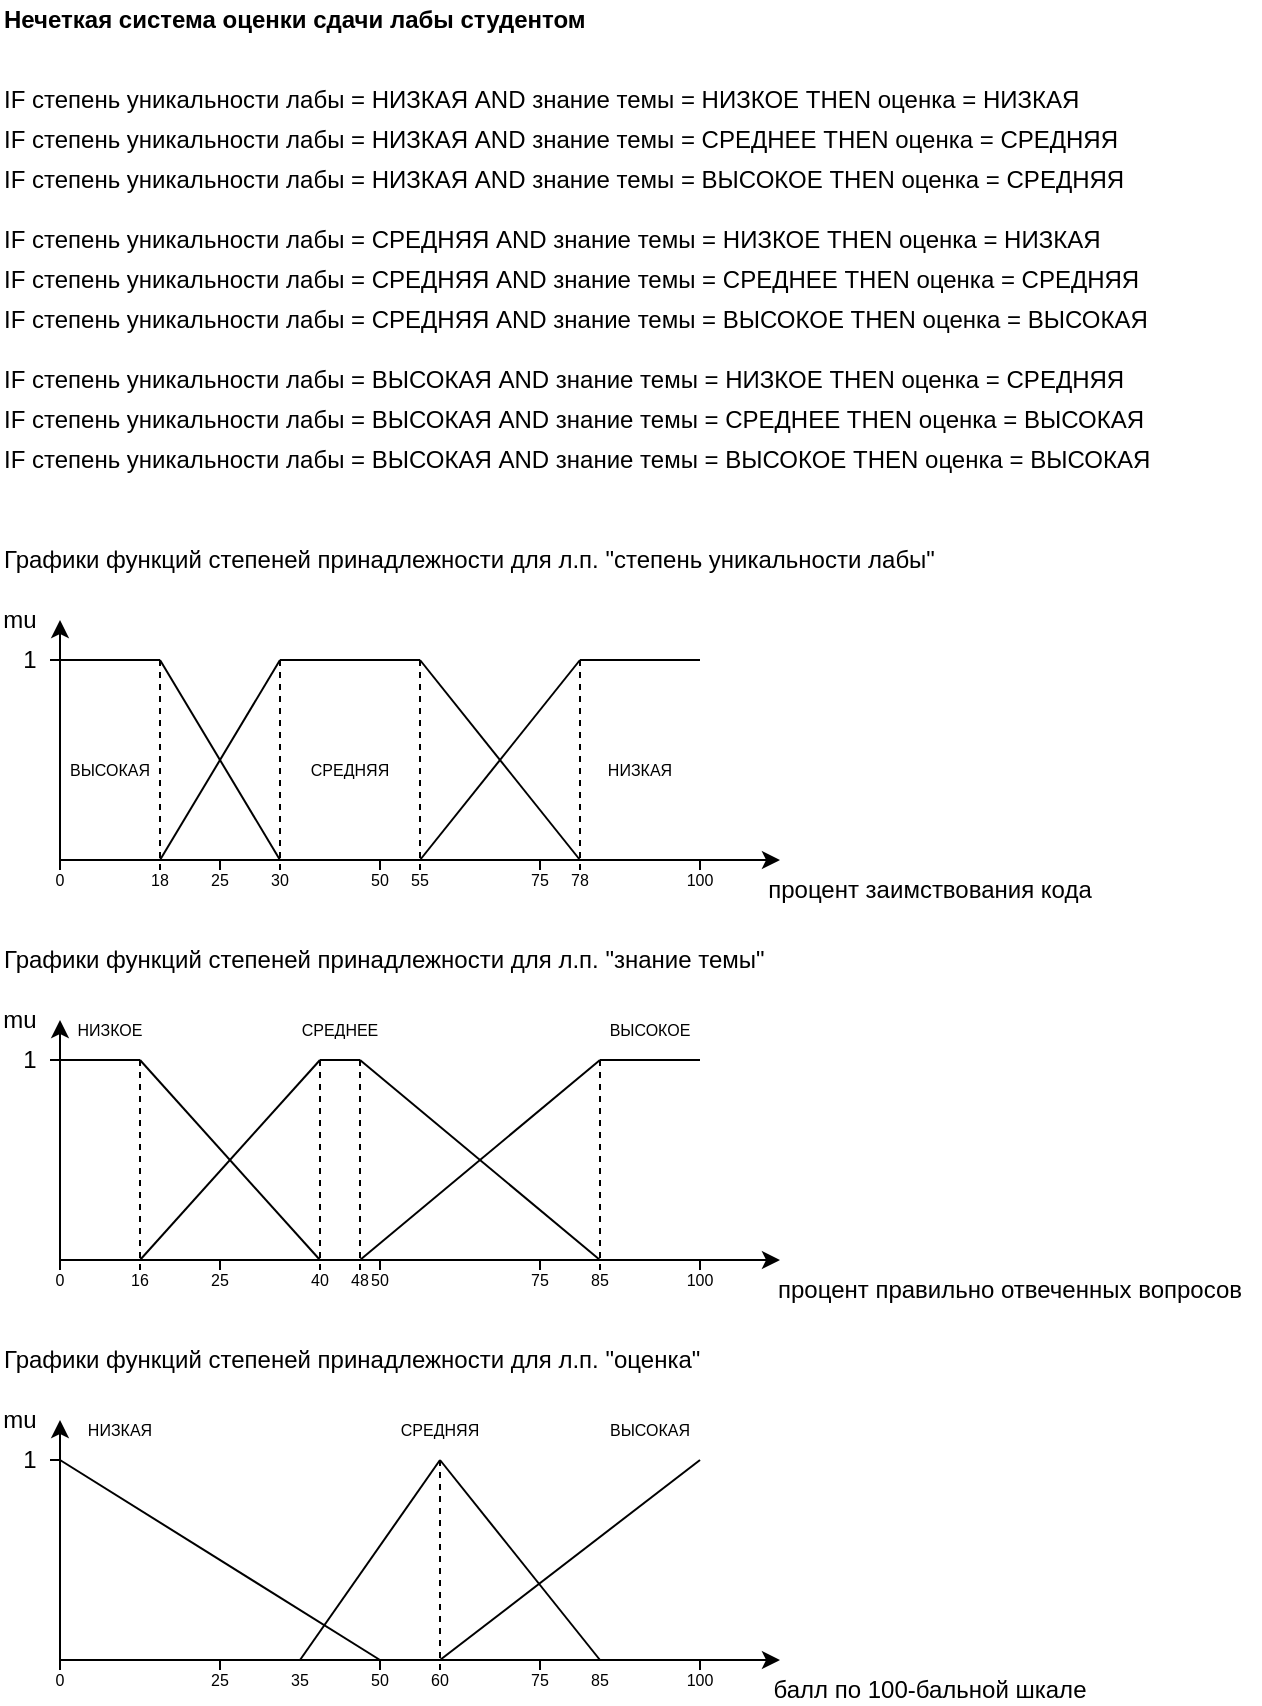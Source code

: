<mxfile version="24.7.17">
  <diagram name="Page-1" id="O697fDHqCcEE36KMCvTA">
    <mxGraphModel dx="697" dy="411" grid="1" gridSize="10" guides="1" tooltips="1" connect="1" arrows="1" fold="1" page="1" pageScale="1" pageWidth="850" pageHeight="1100" math="0" shadow="0">
      <root>
        <mxCell id="0" />
        <mxCell id="1" parent="0" />
        <mxCell id="wAsOx5tlwR46LB4va7Sl-1" value="IF степень уникальности лабы = НИЗКАЯ AND знание темы = НИЗКОЕ THEN оценка = НИЗКАЯ" style="text;html=1;align=left;verticalAlign=middle;whiteSpace=wrap;rounded=0;" vertex="1" parent="1">
          <mxGeometry x="10" y="50" width="590" height="20" as="geometry" />
        </mxCell>
        <mxCell id="wAsOx5tlwR46LB4va7Sl-2" value="IF степень уникальности лабы = НИЗКАЯ AND знание темы = СРЕДНЕЕ THEN оценка = СРЕДНЯЯ" style="text;html=1;align=left;verticalAlign=middle;whiteSpace=wrap;rounded=0;" vertex="1" parent="1">
          <mxGeometry x="10" y="70" width="590" height="20" as="geometry" />
        </mxCell>
        <mxCell id="wAsOx5tlwR46LB4va7Sl-3" value="IF степень уникальности лабы = СРЕДНЯЯ AND знание темы = НИЗКОЕ THEN оценка = НИЗКАЯ" style="text;html=1;align=left;verticalAlign=middle;whiteSpace=wrap;rounded=0;" vertex="1" parent="1">
          <mxGeometry x="10" y="120" width="590" height="20" as="geometry" />
        </mxCell>
        <mxCell id="wAsOx5tlwR46LB4va7Sl-4" value="IF степень уникальности лабы = НИЗКАЯ AND знание темы = ВЫСОКОЕ THEN оценка = СРЕДНЯЯ" style="text;html=1;align=left;verticalAlign=middle;whiteSpace=wrap;rounded=0;" vertex="1" parent="1">
          <mxGeometry x="10" y="90" width="590" height="20" as="geometry" />
        </mxCell>
        <mxCell id="wAsOx5tlwR46LB4va7Sl-5" value="IF степень уникальности лабы = СРЕДНЯЯ AND знание темы = СРЕДНЕЕ THEN оценка = СРЕДНЯЯ" style="text;html=1;align=left;verticalAlign=middle;whiteSpace=wrap;rounded=0;" vertex="1" parent="1">
          <mxGeometry x="10" y="140" width="590" height="20" as="geometry" />
        </mxCell>
        <mxCell id="wAsOx5tlwR46LB4va7Sl-6" value="IF степень уникальности лабы = СРЕДНЯЯ AND знание темы = ВЫСОКОЕ THEN оценка = ВЫСОКАЯ" style="text;html=1;align=left;verticalAlign=middle;whiteSpace=wrap;rounded=0;" vertex="1" parent="1">
          <mxGeometry x="10" y="160" width="590" height="20" as="geometry" />
        </mxCell>
        <mxCell id="wAsOx5tlwR46LB4va7Sl-7" value="IF степень уникальности лабы = ВЫСОКАЯ AND знание темы = НИЗКОЕ THEN оценка = СРЕДНЯЯ" style="text;html=1;align=left;verticalAlign=middle;whiteSpace=wrap;rounded=0;" vertex="1" parent="1">
          <mxGeometry x="10" y="190" width="590" height="20" as="geometry" />
        </mxCell>
        <mxCell id="wAsOx5tlwR46LB4va7Sl-8" value="IF степень уникальности лабы = ВЫСОКАЯ AND знание темы = СРЕДНЕЕ THEN оценка = ВЫСОКАЯ" style="text;html=1;align=left;verticalAlign=middle;whiteSpace=wrap;rounded=0;" vertex="1" parent="1">
          <mxGeometry x="10" y="210" width="590" height="20" as="geometry" />
        </mxCell>
        <mxCell id="wAsOx5tlwR46LB4va7Sl-9" value="IF степень уникальности лабы = ВЫСОКАЯ AND знание темы = ВЫСОКОЕ THEN оценка = ВЫСОКАЯ" style="text;html=1;align=left;verticalAlign=middle;whiteSpace=wrap;rounded=0;" vertex="1" parent="1">
          <mxGeometry x="10" y="230" width="590" height="20" as="geometry" />
        </mxCell>
        <mxCell id="wAsOx5tlwR46LB4va7Sl-10" value="Нечеткая система оценки сдачи лабы студентом" style="text;html=1;align=left;verticalAlign=middle;whiteSpace=wrap;rounded=0;fontStyle=1" vertex="1" parent="1">
          <mxGeometry x="10" y="10" width="340" height="20" as="geometry" />
        </mxCell>
        <mxCell id="wAsOx5tlwR46LB4va7Sl-11" value="Графики функций степеней принадлежности для л.п. &quot;степень уникальности лабы&quot;" style="text;html=1;align=left;verticalAlign=middle;whiteSpace=wrap;rounded=0;" vertex="1" parent="1">
          <mxGeometry x="10" y="280" width="470" height="20" as="geometry" />
        </mxCell>
        <mxCell id="wAsOx5tlwR46LB4va7Sl-12" value="" style="endArrow=classic;html=1;rounded=0;" edge="1" parent="1">
          <mxGeometry width="50" height="50" relative="1" as="geometry">
            <mxPoint x="40" y="440" as="sourcePoint" />
            <mxPoint x="40" y="320" as="targetPoint" />
          </mxGeometry>
        </mxCell>
        <mxCell id="wAsOx5tlwR46LB4va7Sl-13" value="" style="endArrow=classic;html=1;rounded=0;" edge="1" parent="1">
          <mxGeometry width="50" height="50" relative="1" as="geometry">
            <mxPoint x="40" y="440" as="sourcePoint" />
            <mxPoint x="400" y="440" as="targetPoint" />
          </mxGeometry>
        </mxCell>
        <mxCell id="wAsOx5tlwR46LB4va7Sl-14" value="mu" style="text;html=1;align=center;verticalAlign=middle;whiteSpace=wrap;rounded=0;" vertex="1" parent="1">
          <mxGeometry x="10" y="310" width="20" height="20" as="geometry" />
        </mxCell>
        <mxCell id="wAsOx5tlwR46LB4va7Sl-15" value="" style="endArrow=none;html=1;rounded=0;" edge="1" parent="1">
          <mxGeometry width="50" height="50" relative="1" as="geometry">
            <mxPoint x="35" y="340" as="sourcePoint" />
            <mxPoint x="40" y="340" as="targetPoint" />
          </mxGeometry>
        </mxCell>
        <mxCell id="wAsOx5tlwR46LB4va7Sl-16" value="процент заимствования кода" style="text;html=1;align=center;verticalAlign=middle;whiteSpace=wrap;rounded=0;" vertex="1" parent="1">
          <mxGeometry x="390" y="450" width="170" height="10" as="geometry" />
        </mxCell>
        <mxCell id="wAsOx5tlwR46LB4va7Sl-18" value="" style="endArrow=none;html=1;rounded=0;fontSize=8;" edge="1" parent="1">
          <mxGeometry width="50" height="50" relative="1" as="geometry">
            <mxPoint x="200" y="445" as="sourcePoint" />
            <mxPoint x="200" y="440" as="targetPoint" />
          </mxGeometry>
        </mxCell>
        <mxCell id="wAsOx5tlwR46LB4va7Sl-19" value="50" style="text;html=1;align=center;verticalAlign=middle;whiteSpace=wrap;rounded=0;fontSize=8;" vertex="1" parent="1">
          <mxGeometry x="190" y="445" width="20" height="10" as="geometry" />
        </mxCell>
        <mxCell id="wAsOx5tlwR46LB4va7Sl-20" value="" style="endArrow=none;html=1;rounded=0;fontSize=8;" edge="1" parent="1">
          <mxGeometry width="50" height="50" relative="1" as="geometry">
            <mxPoint x="360" y="445" as="sourcePoint" />
            <mxPoint x="360" y="440" as="targetPoint" />
          </mxGeometry>
        </mxCell>
        <mxCell id="wAsOx5tlwR46LB4va7Sl-21" value="100" style="text;html=1;align=center;verticalAlign=middle;whiteSpace=wrap;rounded=0;fontSize=8;" vertex="1" parent="1">
          <mxGeometry x="350" y="445" width="20" height="10" as="geometry" />
        </mxCell>
        <mxCell id="wAsOx5tlwR46LB4va7Sl-22" value="" style="endArrow=none;html=1;rounded=0;fontSize=8;" edge="1" parent="1">
          <mxGeometry width="50" height="50" relative="1" as="geometry">
            <mxPoint x="280" y="445" as="sourcePoint" />
            <mxPoint x="280" y="440" as="targetPoint" />
          </mxGeometry>
        </mxCell>
        <mxCell id="wAsOx5tlwR46LB4va7Sl-23" value="75" style="text;html=1;align=center;verticalAlign=middle;whiteSpace=wrap;rounded=0;fontSize=8;" vertex="1" parent="1">
          <mxGeometry x="270" y="445" width="20" height="10" as="geometry" />
        </mxCell>
        <mxCell id="wAsOx5tlwR46LB4va7Sl-24" value="" style="endArrow=none;html=1;rounded=0;fontSize=8;" edge="1" parent="1">
          <mxGeometry width="50" height="50" relative="1" as="geometry">
            <mxPoint x="120" y="445" as="sourcePoint" />
            <mxPoint x="120" y="440" as="targetPoint" />
          </mxGeometry>
        </mxCell>
        <mxCell id="wAsOx5tlwR46LB4va7Sl-25" value="25" style="text;html=1;align=center;verticalAlign=middle;whiteSpace=wrap;rounded=0;fontSize=8;" vertex="1" parent="1">
          <mxGeometry x="110" y="445" width="20" height="10" as="geometry" />
        </mxCell>
        <mxCell id="wAsOx5tlwR46LB4va7Sl-26" value="" style="endArrow=none;html=1;rounded=0;fontSize=8;" edge="1" parent="1">
          <mxGeometry width="50" height="50" relative="1" as="geometry">
            <mxPoint x="40" y="445" as="sourcePoint" />
            <mxPoint x="40" y="440" as="targetPoint" />
          </mxGeometry>
        </mxCell>
        <mxCell id="wAsOx5tlwR46LB4va7Sl-27" value="0" style="text;html=1;align=center;verticalAlign=middle;whiteSpace=wrap;rounded=0;fontSize=8;" vertex="1" parent="1">
          <mxGeometry x="30" y="445" width="20" height="10" as="geometry" />
        </mxCell>
        <mxCell id="wAsOx5tlwR46LB4va7Sl-28" value="1" style="text;html=1;align=center;verticalAlign=middle;whiteSpace=wrap;rounded=0;" vertex="1" parent="1">
          <mxGeometry x="20" y="330" width="10" height="20" as="geometry" />
        </mxCell>
        <mxCell id="wAsOx5tlwR46LB4va7Sl-29" value="" style="endArrow=none;html=1;rounded=0;" edge="1" parent="1">
          <mxGeometry width="50" height="50" relative="1" as="geometry">
            <mxPoint x="40" y="340" as="sourcePoint" />
            <mxPoint x="90" y="340" as="targetPoint" />
          </mxGeometry>
        </mxCell>
        <mxCell id="wAsOx5tlwR46LB4va7Sl-30" value="" style="endArrow=none;html=1;rounded=0;" edge="1" parent="1">
          <mxGeometry width="50" height="50" relative="1" as="geometry">
            <mxPoint x="90" y="340" as="sourcePoint" />
            <mxPoint x="150" y="440" as="targetPoint" />
          </mxGeometry>
        </mxCell>
        <mxCell id="wAsOx5tlwR46LB4va7Sl-31" value="" style="endArrow=none;html=1;rounded=0;" edge="1" parent="1">
          <mxGeometry width="50" height="50" relative="1" as="geometry">
            <mxPoint x="150" y="340" as="sourcePoint" />
            <mxPoint x="90" y="440" as="targetPoint" />
          </mxGeometry>
        </mxCell>
        <mxCell id="wAsOx5tlwR46LB4va7Sl-32" value="" style="endArrow=none;html=1;rounded=0;" edge="1" parent="1">
          <mxGeometry width="50" height="50" relative="1" as="geometry">
            <mxPoint x="150" y="340" as="sourcePoint" />
            <mxPoint x="220" y="340" as="targetPoint" />
          </mxGeometry>
        </mxCell>
        <mxCell id="wAsOx5tlwR46LB4va7Sl-33" value="" style="endArrow=none;html=1;rounded=0;" edge="1" parent="1">
          <mxGeometry width="50" height="50" relative="1" as="geometry">
            <mxPoint x="300" y="440" as="sourcePoint" />
            <mxPoint x="220" y="340" as="targetPoint" />
          </mxGeometry>
        </mxCell>
        <mxCell id="wAsOx5tlwR46LB4va7Sl-34" value="" style="endArrow=none;html=1;rounded=0;" edge="1" parent="1">
          <mxGeometry width="50" height="50" relative="1" as="geometry">
            <mxPoint x="220" y="440" as="sourcePoint" />
            <mxPoint x="300" y="340" as="targetPoint" />
          </mxGeometry>
        </mxCell>
        <mxCell id="wAsOx5tlwR46LB4va7Sl-35" value="" style="endArrow=none;html=1;rounded=0;" edge="1" parent="1">
          <mxGeometry width="50" height="50" relative="1" as="geometry">
            <mxPoint x="300" y="340" as="sourcePoint" />
            <mxPoint x="360" y="340" as="targetPoint" />
          </mxGeometry>
        </mxCell>
        <mxCell id="wAsOx5tlwR46LB4va7Sl-36" value="" style="endArrow=none;dashed=1;html=1;rounded=0;" edge="1" parent="1">
          <mxGeometry width="50" height="50" relative="1" as="geometry">
            <mxPoint x="90" y="445" as="sourcePoint" />
            <mxPoint x="90" y="340" as="targetPoint" />
          </mxGeometry>
        </mxCell>
        <mxCell id="wAsOx5tlwR46LB4va7Sl-37" value="" style="endArrow=none;dashed=1;html=1;rounded=0;" edge="1" parent="1">
          <mxGeometry width="50" height="50" relative="1" as="geometry">
            <mxPoint x="150" y="445" as="sourcePoint" />
            <mxPoint x="150" y="340" as="targetPoint" />
          </mxGeometry>
        </mxCell>
        <mxCell id="wAsOx5tlwR46LB4va7Sl-38" value="" style="endArrow=none;dashed=1;html=1;rounded=0;" edge="1" parent="1">
          <mxGeometry width="50" height="50" relative="1" as="geometry">
            <mxPoint x="220" y="445" as="sourcePoint" />
            <mxPoint x="220" y="340" as="targetPoint" />
          </mxGeometry>
        </mxCell>
        <mxCell id="wAsOx5tlwR46LB4va7Sl-39" value="" style="endArrow=none;dashed=1;html=1;rounded=0;" edge="1" parent="1">
          <mxGeometry width="50" height="50" relative="1" as="geometry">
            <mxPoint x="300" y="445" as="sourcePoint" />
            <mxPoint x="300" y="340" as="targetPoint" />
          </mxGeometry>
        </mxCell>
        <mxCell id="wAsOx5tlwR46LB4va7Sl-40" value="18" style="text;html=1;align=center;verticalAlign=middle;whiteSpace=wrap;rounded=0;fontSize=8;" vertex="1" parent="1">
          <mxGeometry x="80" y="445" width="20" height="10" as="geometry" />
        </mxCell>
        <mxCell id="wAsOx5tlwR46LB4va7Sl-41" value="30" style="text;html=1;align=center;verticalAlign=middle;whiteSpace=wrap;rounded=0;fontSize=8;" vertex="1" parent="1">
          <mxGeometry x="140" y="445" width="20" height="10" as="geometry" />
        </mxCell>
        <mxCell id="wAsOx5tlwR46LB4va7Sl-42" value="55" style="text;html=1;align=center;verticalAlign=middle;whiteSpace=wrap;rounded=0;fontSize=8;" vertex="1" parent="1">
          <mxGeometry x="210" y="445" width="20" height="10" as="geometry" />
        </mxCell>
        <mxCell id="wAsOx5tlwR46LB4va7Sl-43" value="78" style="text;html=1;align=center;verticalAlign=middle;whiteSpace=wrap;rounded=0;fontSize=8;" vertex="1" parent="1">
          <mxGeometry x="290" y="445" width="20" height="10" as="geometry" />
        </mxCell>
        <mxCell id="wAsOx5tlwR46LB4va7Sl-44" value="СРЕДНЯЯ" style="text;html=1;align=center;verticalAlign=middle;whiteSpace=wrap;rounded=0;fontSize=8;" vertex="1" parent="1">
          <mxGeometry x="150" y="390" width="70" height="10" as="geometry" />
        </mxCell>
        <mxCell id="wAsOx5tlwR46LB4va7Sl-45" value="ВЫСОКАЯ" style="text;html=1;align=center;verticalAlign=middle;whiteSpace=wrap;rounded=0;fontSize=8;" vertex="1" parent="1">
          <mxGeometry x="40" y="390" width="50" height="10" as="geometry" />
        </mxCell>
        <mxCell id="wAsOx5tlwR46LB4va7Sl-47" value="НИЗКАЯ" style="text;html=1;align=center;verticalAlign=middle;whiteSpace=wrap;rounded=0;fontSize=8;" vertex="1" parent="1">
          <mxGeometry x="300" y="390" width="60" height="10" as="geometry" />
        </mxCell>
        <mxCell id="wAsOx5tlwR46LB4va7Sl-48" value="Графики функций степеней принадлежности для л.п. &quot;знание темы&quot;" style="text;html=1;align=left;verticalAlign=middle;whiteSpace=wrap;rounded=0;" vertex="1" parent="1">
          <mxGeometry x="10" y="480" width="470" height="20" as="geometry" />
        </mxCell>
        <mxCell id="wAsOx5tlwR46LB4va7Sl-49" value="" style="endArrow=classic;html=1;rounded=0;" edge="1" parent="1">
          <mxGeometry width="50" height="50" relative="1" as="geometry">
            <mxPoint x="40" y="640" as="sourcePoint" />
            <mxPoint x="40" y="520" as="targetPoint" />
          </mxGeometry>
        </mxCell>
        <mxCell id="wAsOx5tlwR46LB4va7Sl-50" value="" style="endArrow=classic;html=1;rounded=0;" edge="1" parent="1">
          <mxGeometry width="50" height="50" relative="1" as="geometry">
            <mxPoint x="40" y="640" as="sourcePoint" />
            <mxPoint x="400" y="640" as="targetPoint" />
          </mxGeometry>
        </mxCell>
        <mxCell id="wAsOx5tlwR46LB4va7Sl-51" value="mu" style="text;html=1;align=center;verticalAlign=middle;whiteSpace=wrap;rounded=0;" vertex="1" parent="1">
          <mxGeometry x="10" y="510" width="20" height="20" as="geometry" />
        </mxCell>
        <mxCell id="wAsOx5tlwR46LB4va7Sl-52" value="" style="endArrow=none;html=1;rounded=0;" edge="1" parent="1">
          <mxGeometry width="50" height="50" relative="1" as="geometry">
            <mxPoint x="35" y="540" as="sourcePoint" />
            <mxPoint x="40" y="540" as="targetPoint" />
          </mxGeometry>
        </mxCell>
        <mxCell id="wAsOx5tlwR46LB4va7Sl-53" value="процент правильно отвеченных вопросов" style="text;html=1;align=center;verticalAlign=middle;whiteSpace=wrap;rounded=0;" vertex="1" parent="1">
          <mxGeometry x="390" y="650" width="250" height="10" as="geometry" />
        </mxCell>
        <mxCell id="wAsOx5tlwR46LB4va7Sl-54" value="" style="endArrow=none;html=1;rounded=0;fontSize=8;" edge="1" parent="1">
          <mxGeometry width="50" height="50" relative="1" as="geometry">
            <mxPoint x="200" y="645" as="sourcePoint" />
            <mxPoint x="200" y="640" as="targetPoint" />
          </mxGeometry>
        </mxCell>
        <mxCell id="wAsOx5tlwR46LB4va7Sl-55" value="50" style="text;html=1;align=center;verticalAlign=middle;whiteSpace=wrap;rounded=0;fontSize=8;" vertex="1" parent="1">
          <mxGeometry x="190" y="645" width="20" height="10" as="geometry" />
        </mxCell>
        <mxCell id="wAsOx5tlwR46LB4va7Sl-56" value="" style="endArrow=none;html=1;rounded=0;fontSize=8;" edge="1" parent="1">
          <mxGeometry width="50" height="50" relative="1" as="geometry">
            <mxPoint x="360" y="645" as="sourcePoint" />
            <mxPoint x="360" y="640" as="targetPoint" />
          </mxGeometry>
        </mxCell>
        <mxCell id="wAsOx5tlwR46LB4va7Sl-57" value="100" style="text;html=1;align=center;verticalAlign=middle;whiteSpace=wrap;rounded=0;fontSize=8;" vertex="1" parent="1">
          <mxGeometry x="350" y="645" width="20" height="10" as="geometry" />
        </mxCell>
        <mxCell id="wAsOx5tlwR46LB4va7Sl-58" value="" style="endArrow=none;html=1;rounded=0;fontSize=8;" edge="1" parent="1">
          <mxGeometry width="50" height="50" relative="1" as="geometry">
            <mxPoint x="280" y="645" as="sourcePoint" />
            <mxPoint x="280" y="640" as="targetPoint" />
          </mxGeometry>
        </mxCell>
        <mxCell id="wAsOx5tlwR46LB4va7Sl-59" value="75" style="text;html=1;align=center;verticalAlign=middle;whiteSpace=wrap;rounded=0;fontSize=8;" vertex="1" parent="1">
          <mxGeometry x="270" y="645" width="20" height="10" as="geometry" />
        </mxCell>
        <mxCell id="wAsOx5tlwR46LB4va7Sl-60" value="" style="endArrow=none;html=1;rounded=0;fontSize=8;" edge="1" parent="1">
          <mxGeometry width="50" height="50" relative="1" as="geometry">
            <mxPoint x="120" y="645" as="sourcePoint" />
            <mxPoint x="120" y="640" as="targetPoint" />
          </mxGeometry>
        </mxCell>
        <mxCell id="wAsOx5tlwR46LB4va7Sl-61" value="25" style="text;html=1;align=center;verticalAlign=middle;whiteSpace=wrap;rounded=0;fontSize=8;" vertex="1" parent="1">
          <mxGeometry x="110" y="645" width="20" height="10" as="geometry" />
        </mxCell>
        <mxCell id="wAsOx5tlwR46LB4va7Sl-62" value="" style="endArrow=none;html=1;rounded=0;fontSize=8;" edge="1" parent="1">
          <mxGeometry width="50" height="50" relative="1" as="geometry">
            <mxPoint x="40" y="645" as="sourcePoint" />
            <mxPoint x="40" y="640" as="targetPoint" />
          </mxGeometry>
        </mxCell>
        <mxCell id="wAsOx5tlwR46LB4va7Sl-63" value="0" style="text;html=1;align=center;verticalAlign=middle;whiteSpace=wrap;rounded=0;fontSize=8;" vertex="1" parent="1">
          <mxGeometry x="30" y="645" width="20" height="10" as="geometry" />
        </mxCell>
        <mxCell id="wAsOx5tlwR46LB4va7Sl-64" value="1" style="text;html=1;align=center;verticalAlign=middle;whiteSpace=wrap;rounded=0;" vertex="1" parent="1">
          <mxGeometry x="20" y="530" width="10" height="20" as="geometry" />
        </mxCell>
        <mxCell id="wAsOx5tlwR46LB4va7Sl-65" value="" style="endArrow=none;html=1;rounded=0;" edge="1" parent="1">
          <mxGeometry width="50" height="50" relative="1" as="geometry">
            <mxPoint x="40" y="540" as="sourcePoint" />
            <mxPoint x="80" y="540" as="targetPoint" />
          </mxGeometry>
        </mxCell>
        <mxCell id="wAsOx5tlwR46LB4va7Sl-66" value="" style="endArrow=none;html=1;rounded=0;" edge="1" parent="1">
          <mxGeometry width="50" height="50" relative="1" as="geometry">
            <mxPoint x="80" y="540" as="sourcePoint" />
            <mxPoint x="170" y="640" as="targetPoint" />
          </mxGeometry>
        </mxCell>
        <mxCell id="wAsOx5tlwR46LB4va7Sl-67" value="" style="endArrow=none;html=1;rounded=0;" edge="1" parent="1">
          <mxGeometry width="50" height="50" relative="1" as="geometry">
            <mxPoint x="170" y="540" as="sourcePoint" />
            <mxPoint x="80" y="640" as="targetPoint" />
          </mxGeometry>
        </mxCell>
        <mxCell id="wAsOx5tlwR46LB4va7Sl-68" value="" style="endArrow=none;html=1;rounded=0;" edge="1" parent="1">
          <mxGeometry width="50" height="50" relative="1" as="geometry">
            <mxPoint x="170" y="540" as="sourcePoint" />
            <mxPoint x="190" y="540" as="targetPoint" />
          </mxGeometry>
        </mxCell>
        <mxCell id="wAsOx5tlwR46LB4va7Sl-69" value="" style="endArrow=none;html=1;rounded=0;" edge="1" parent="1">
          <mxGeometry width="50" height="50" relative="1" as="geometry">
            <mxPoint x="310" y="640" as="sourcePoint" />
            <mxPoint x="190" y="540" as="targetPoint" />
          </mxGeometry>
        </mxCell>
        <mxCell id="wAsOx5tlwR46LB4va7Sl-70" value="" style="endArrow=none;html=1;rounded=0;" edge="1" parent="1">
          <mxGeometry width="50" height="50" relative="1" as="geometry">
            <mxPoint x="190" y="640" as="sourcePoint" />
            <mxPoint x="310" y="540" as="targetPoint" />
          </mxGeometry>
        </mxCell>
        <mxCell id="wAsOx5tlwR46LB4va7Sl-71" value="" style="endArrow=none;html=1;rounded=0;" edge="1" parent="1">
          <mxGeometry width="50" height="50" relative="1" as="geometry">
            <mxPoint x="310" y="540" as="sourcePoint" />
            <mxPoint x="360" y="540" as="targetPoint" />
          </mxGeometry>
        </mxCell>
        <mxCell id="wAsOx5tlwR46LB4va7Sl-72" value="" style="endArrow=none;dashed=1;html=1;rounded=0;" edge="1" parent="1">
          <mxGeometry width="50" height="50" relative="1" as="geometry">
            <mxPoint x="80" y="645" as="sourcePoint" />
            <mxPoint x="80" y="540" as="targetPoint" />
          </mxGeometry>
        </mxCell>
        <mxCell id="wAsOx5tlwR46LB4va7Sl-73" value="" style="endArrow=none;dashed=1;html=1;rounded=0;" edge="1" parent="1">
          <mxGeometry width="50" height="50" relative="1" as="geometry">
            <mxPoint x="170" y="645" as="sourcePoint" />
            <mxPoint x="170" y="540" as="targetPoint" />
          </mxGeometry>
        </mxCell>
        <mxCell id="wAsOx5tlwR46LB4va7Sl-74" value="" style="endArrow=none;dashed=1;html=1;rounded=0;" edge="1" parent="1">
          <mxGeometry width="50" height="50" relative="1" as="geometry">
            <mxPoint x="190" y="645" as="sourcePoint" />
            <mxPoint x="190" y="540" as="targetPoint" />
          </mxGeometry>
        </mxCell>
        <mxCell id="wAsOx5tlwR46LB4va7Sl-75" value="" style="endArrow=none;dashed=1;html=1;rounded=0;" edge="1" parent="1">
          <mxGeometry width="50" height="50" relative="1" as="geometry">
            <mxPoint x="310" y="645" as="sourcePoint" />
            <mxPoint x="310" y="540" as="targetPoint" />
          </mxGeometry>
        </mxCell>
        <mxCell id="wAsOx5tlwR46LB4va7Sl-76" value="16" style="text;html=1;align=center;verticalAlign=middle;whiteSpace=wrap;rounded=0;fontSize=8;" vertex="1" parent="1">
          <mxGeometry x="70" y="645" width="20" height="10" as="geometry" />
        </mxCell>
        <mxCell id="wAsOx5tlwR46LB4va7Sl-77" value="40" style="text;html=1;align=center;verticalAlign=middle;whiteSpace=wrap;rounded=0;fontSize=8;" vertex="1" parent="1">
          <mxGeometry x="160" y="645" width="20" height="10" as="geometry" />
        </mxCell>
        <mxCell id="wAsOx5tlwR46LB4va7Sl-78" value="48" style="text;html=1;align=center;verticalAlign=middle;whiteSpace=wrap;rounded=0;fontSize=8;" vertex="1" parent="1">
          <mxGeometry x="180" y="645" width="20" height="10" as="geometry" />
        </mxCell>
        <mxCell id="wAsOx5tlwR46LB4va7Sl-79" value="85" style="text;html=1;align=center;verticalAlign=middle;whiteSpace=wrap;rounded=0;fontSize=8;" vertex="1" parent="1">
          <mxGeometry x="300" y="645" width="20" height="10" as="geometry" />
        </mxCell>
        <mxCell id="wAsOx5tlwR46LB4va7Sl-80" value="СРЕДНЕЕ" style="text;html=1;align=center;verticalAlign=middle;whiteSpace=wrap;rounded=0;fontSize=8;" vertex="1" parent="1">
          <mxGeometry x="145" y="520" width="70" height="10" as="geometry" />
        </mxCell>
        <mxCell id="wAsOx5tlwR46LB4va7Sl-81" value="ВЫСОКОЕ" style="text;html=1;align=center;verticalAlign=middle;whiteSpace=wrap;rounded=0;fontSize=8;" vertex="1" parent="1">
          <mxGeometry x="310" y="520" width="50" height="10" as="geometry" />
        </mxCell>
        <mxCell id="wAsOx5tlwR46LB4va7Sl-82" value="НИЗКОЕ" style="text;html=1;align=center;verticalAlign=middle;whiteSpace=wrap;rounded=0;fontSize=8;" vertex="1" parent="1">
          <mxGeometry x="35" y="520" width="60" height="10" as="geometry" />
        </mxCell>
        <mxCell id="wAsOx5tlwR46LB4va7Sl-86" value="Графики функций степеней принадлежности для л.п. &quot;оценка&quot;" style="text;html=1;align=left;verticalAlign=middle;whiteSpace=wrap;rounded=0;" vertex="1" parent="1">
          <mxGeometry x="10" y="680" width="470" height="20" as="geometry" />
        </mxCell>
        <mxCell id="wAsOx5tlwR46LB4va7Sl-87" value="" style="endArrow=classic;html=1;rounded=0;" edge="1" parent="1">
          <mxGeometry width="50" height="50" relative="1" as="geometry">
            <mxPoint x="40" y="840" as="sourcePoint" />
            <mxPoint x="40" y="720" as="targetPoint" />
          </mxGeometry>
        </mxCell>
        <mxCell id="wAsOx5tlwR46LB4va7Sl-88" value="" style="endArrow=classic;html=1;rounded=0;" edge="1" parent="1">
          <mxGeometry width="50" height="50" relative="1" as="geometry">
            <mxPoint x="40" y="840" as="sourcePoint" />
            <mxPoint x="400" y="840" as="targetPoint" />
          </mxGeometry>
        </mxCell>
        <mxCell id="wAsOx5tlwR46LB4va7Sl-89" value="mu" style="text;html=1;align=center;verticalAlign=middle;whiteSpace=wrap;rounded=0;" vertex="1" parent="1">
          <mxGeometry x="10" y="710" width="20" height="20" as="geometry" />
        </mxCell>
        <mxCell id="wAsOx5tlwR46LB4va7Sl-90" value="" style="endArrow=none;html=1;rounded=0;" edge="1" parent="1">
          <mxGeometry width="50" height="50" relative="1" as="geometry">
            <mxPoint x="35" y="740" as="sourcePoint" />
            <mxPoint x="40" y="740" as="targetPoint" />
          </mxGeometry>
        </mxCell>
        <mxCell id="wAsOx5tlwR46LB4va7Sl-91" value="балл по 100-бальной шкале" style="text;html=1;align=center;verticalAlign=middle;whiteSpace=wrap;rounded=0;" vertex="1" parent="1">
          <mxGeometry x="390" y="850" width="170" height="10" as="geometry" />
        </mxCell>
        <mxCell id="wAsOx5tlwR46LB4va7Sl-92" value="" style="endArrow=none;html=1;rounded=0;fontSize=8;" edge="1" parent="1">
          <mxGeometry width="50" height="50" relative="1" as="geometry">
            <mxPoint x="200" y="845" as="sourcePoint" />
            <mxPoint x="200" y="840" as="targetPoint" />
          </mxGeometry>
        </mxCell>
        <mxCell id="wAsOx5tlwR46LB4va7Sl-93" value="50" style="text;html=1;align=center;verticalAlign=middle;whiteSpace=wrap;rounded=0;fontSize=8;" vertex="1" parent="1">
          <mxGeometry x="190" y="845" width="20" height="10" as="geometry" />
        </mxCell>
        <mxCell id="wAsOx5tlwR46LB4va7Sl-94" value="" style="endArrow=none;html=1;rounded=0;fontSize=8;" edge="1" parent="1">
          <mxGeometry width="50" height="50" relative="1" as="geometry">
            <mxPoint x="360" y="845" as="sourcePoint" />
            <mxPoint x="360" y="840" as="targetPoint" />
          </mxGeometry>
        </mxCell>
        <mxCell id="wAsOx5tlwR46LB4va7Sl-95" value="100" style="text;html=1;align=center;verticalAlign=middle;whiteSpace=wrap;rounded=0;fontSize=8;" vertex="1" parent="1">
          <mxGeometry x="350" y="845" width="20" height="10" as="geometry" />
        </mxCell>
        <mxCell id="wAsOx5tlwR46LB4va7Sl-96" value="" style="endArrow=none;html=1;rounded=0;fontSize=8;" edge="1" parent="1">
          <mxGeometry width="50" height="50" relative="1" as="geometry">
            <mxPoint x="280" y="845" as="sourcePoint" />
            <mxPoint x="280" y="840" as="targetPoint" />
          </mxGeometry>
        </mxCell>
        <mxCell id="wAsOx5tlwR46LB4va7Sl-97" value="75" style="text;html=1;align=center;verticalAlign=middle;whiteSpace=wrap;rounded=0;fontSize=8;" vertex="1" parent="1">
          <mxGeometry x="270" y="845" width="20" height="10" as="geometry" />
        </mxCell>
        <mxCell id="wAsOx5tlwR46LB4va7Sl-98" value="" style="endArrow=none;html=1;rounded=0;fontSize=8;" edge="1" parent="1">
          <mxGeometry width="50" height="50" relative="1" as="geometry">
            <mxPoint x="120" y="845" as="sourcePoint" />
            <mxPoint x="120" y="840" as="targetPoint" />
          </mxGeometry>
        </mxCell>
        <mxCell id="wAsOx5tlwR46LB4va7Sl-99" value="25" style="text;html=1;align=center;verticalAlign=middle;whiteSpace=wrap;rounded=0;fontSize=8;" vertex="1" parent="1">
          <mxGeometry x="110" y="845" width="20" height="10" as="geometry" />
        </mxCell>
        <mxCell id="wAsOx5tlwR46LB4va7Sl-100" value="" style="endArrow=none;html=1;rounded=0;fontSize=8;" edge="1" parent="1">
          <mxGeometry width="50" height="50" relative="1" as="geometry">
            <mxPoint x="40" y="845" as="sourcePoint" />
            <mxPoint x="40" y="840" as="targetPoint" />
          </mxGeometry>
        </mxCell>
        <mxCell id="wAsOx5tlwR46LB4va7Sl-101" value="0" style="text;html=1;align=center;verticalAlign=middle;whiteSpace=wrap;rounded=0;fontSize=8;" vertex="1" parent="1">
          <mxGeometry x="30" y="845" width="20" height="10" as="geometry" />
        </mxCell>
        <mxCell id="wAsOx5tlwR46LB4va7Sl-102" value="1" style="text;html=1;align=center;verticalAlign=middle;whiteSpace=wrap;rounded=0;" vertex="1" parent="1">
          <mxGeometry x="20" y="730" width="10" height="20" as="geometry" />
        </mxCell>
        <mxCell id="wAsOx5tlwR46LB4va7Sl-104" value="" style="endArrow=none;html=1;rounded=0;" edge="1" parent="1">
          <mxGeometry width="50" height="50" relative="1" as="geometry">
            <mxPoint x="40" y="740" as="sourcePoint" />
            <mxPoint x="200" y="840" as="targetPoint" />
          </mxGeometry>
        </mxCell>
        <mxCell id="wAsOx5tlwR46LB4va7Sl-105" value="" style="endArrow=none;html=1;rounded=0;" edge="1" parent="1">
          <mxGeometry width="50" height="50" relative="1" as="geometry">
            <mxPoint x="230" y="740" as="sourcePoint" />
            <mxPoint x="160" y="840" as="targetPoint" />
          </mxGeometry>
        </mxCell>
        <mxCell id="wAsOx5tlwR46LB4va7Sl-107" value="" style="endArrow=none;html=1;rounded=0;" edge="1" parent="1">
          <mxGeometry width="50" height="50" relative="1" as="geometry">
            <mxPoint x="310" y="840" as="sourcePoint" />
            <mxPoint x="230" y="740" as="targetPoint" />
          </mxGeometry>
        </mxCell>
        <mxCell id="wAsOx5tlwR46LB4va7Sl-108" value="" style="endArrow=none;html=1;rounded=0;" edge="1" parent="1">
          <mxGeometry width="50" height="50" relative="1" as="geometry">
            <mxPoint x="230" y="840" as="sourcePoint" />
            <mxPoint x="360" y="740" as="targetPoint" />
          </mxGeometry>
        </mxCell>
        <mxCell id="wAsOx5tlwR46LB4va7Sl-111" value="" style="endArrow=none;dashed=1;html=1;rounded=0;" edge="1" parent="1">
          <mxGeometry width="50" height="50" relative="1" as="geometry">
            <mxPoint x="230" y="845" as="sourcePoint" />
            <mxPoint x="230" y="740" as="targetPoint" />
          </mxGeometry>
        </mxCell>
        <mxCell id="wAsOx5tlwR46LB4va7Sl-115" value="60" style="text;html=1;align=center;verticalAlign=middle;whiteSpace=wrap;rounded=0;fontSize=8;" vertex="1" parent="1">
          <mxGeometry x="220" y="845" width="20" height="10" as="geometry" />
        </mxCell>
        <mxCell id="wAsOx5tlwR46LB4va7Sl-116" value="35" style="text;html=1;align=center;verticalAlign=middle;whiteSpace=wrap;rounded=0;fontSize=8;" vertex="1" parent="1">
          <mxGeometry x="150" y="845" width="20" height="10" as="geometry" />
        </mxCell>
        <mxCell id="wAsOx5tlwR46LB4va7Sl-117" value="85" style="text;html=1;align=center;verticalAlign=middle;whiteSpace=wrap;rounded=0;fontSize=8;" vertex="1" parent="1">
          <mxGeometry x="300" y="845" width="20" height="10" as="geometry" />
        </mxCell>
        <mxCell id="wAsOx5tlwR46LB4va7Sl-118" value="СРЕДНЯЯ" style="text;html=1;align=center;verticalAlign=middle;whiteSpace=wrap;rounded=0;fontSize=8;" vertex="1" parent="1">
          <mxGeometry x="195" y="720" width="70" height="10" as="geometry" />
        </mxCell>
        <mxCell id="wAsOx5tlwR46LB4va7Sl-119" value="ВЫСОКАЯ" style="text;html=1;align=center;verticalAlign=middle;whiteSpace=wrap;rounded=0;fontSize=8;" vertex="1" parent="1">
          <mxGeometry x="310" y="720" width="50" height="10" as="geometry" />
        </mxCell>
        <mxCell id="wAsOx5tlwR46LB4va7Sl-120" value="НИЗКАЯ" style="text;html=1;align=center;verticalAlign=middle;whiteSpace=wrap;rounded=0;fontSize=8;" vertex="1" parent="1">
          <mxGeometry x="40" y="720" width="60" height="10" as="geometry" />
        </mxCell>
      </root>
    </mxGraphModel>
  </diagram>
</mxfile>
